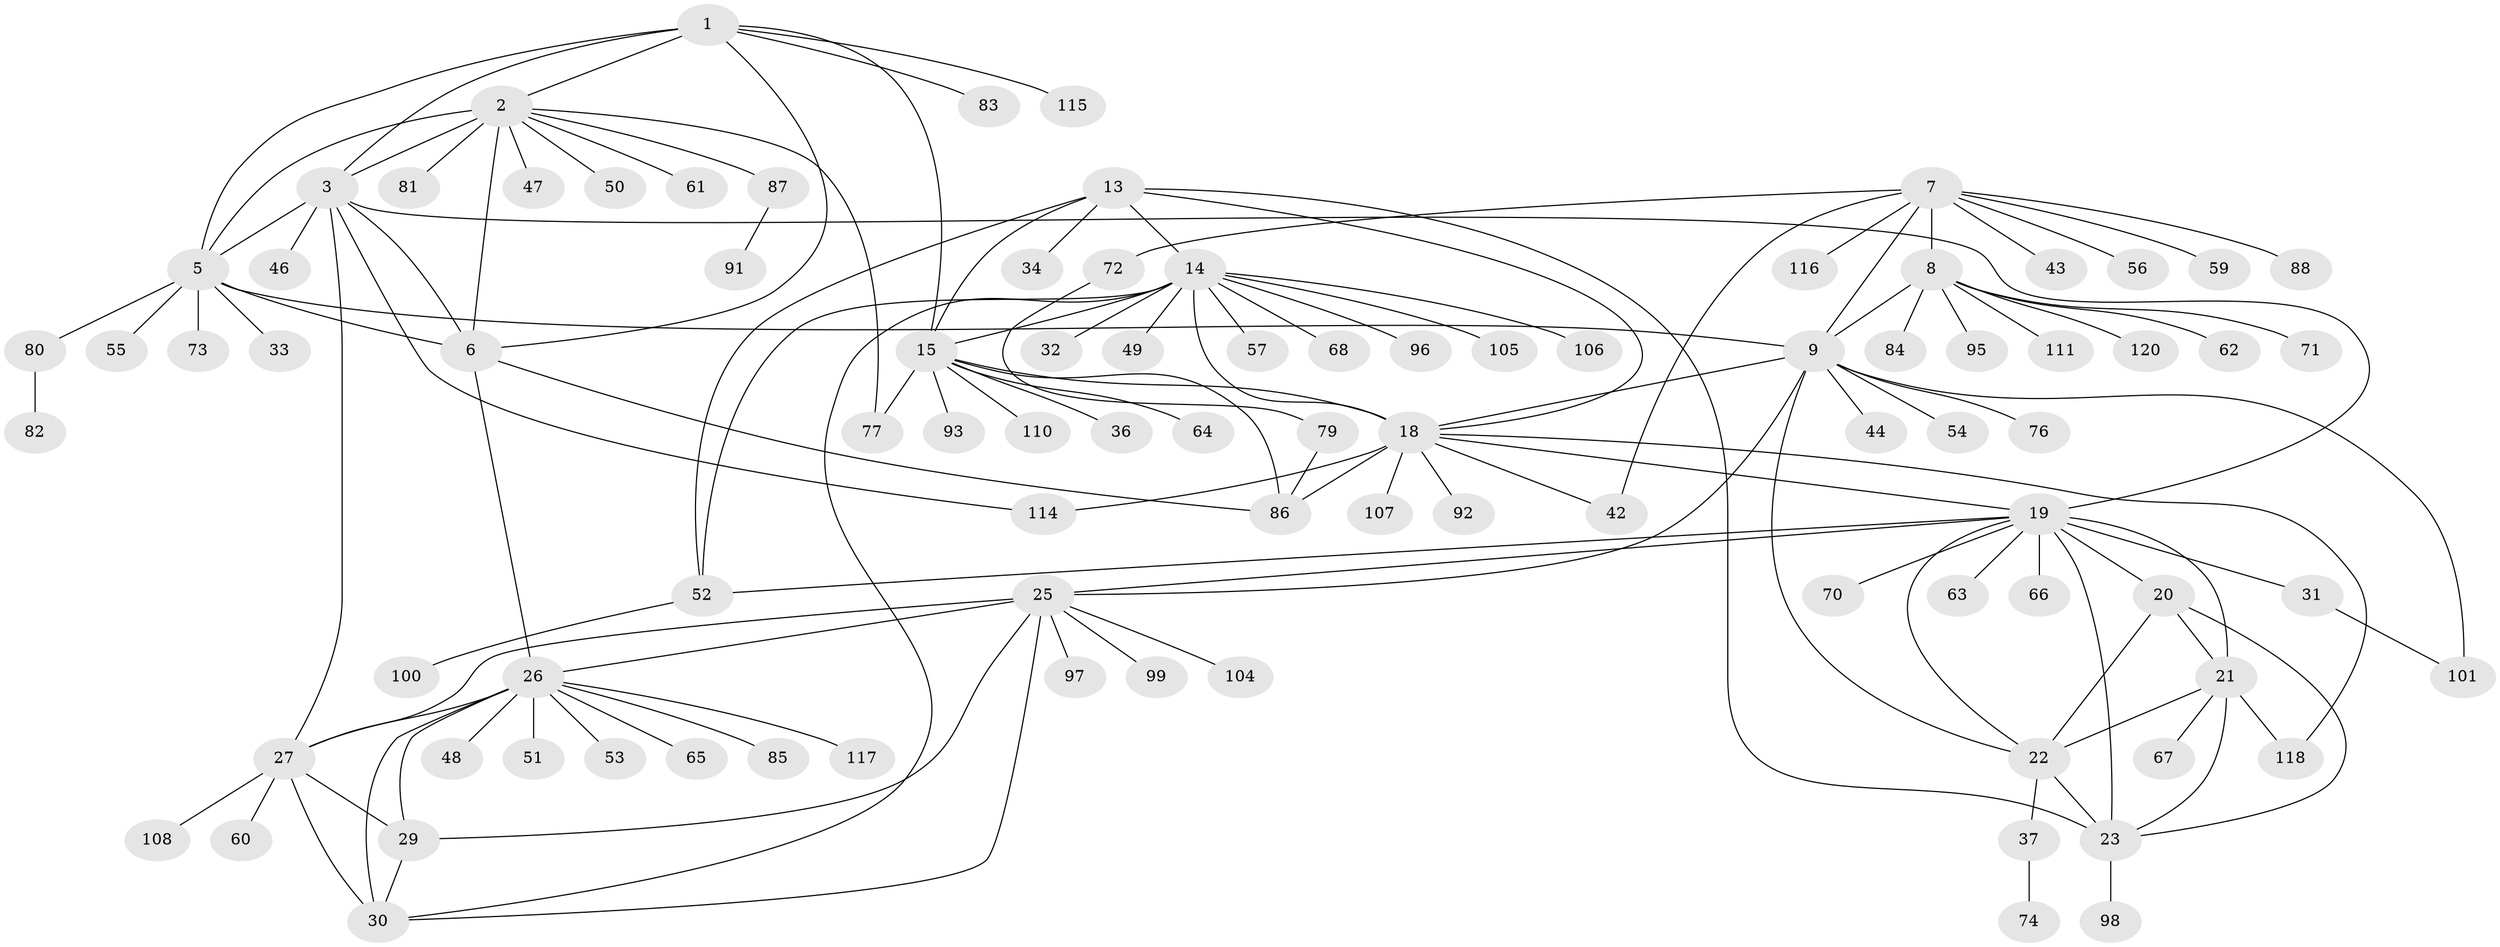 // original degree distribution, {9: 0.025, 8: 0.058333333333333334, 10: 0.025, 6: 0.03333333333333333, 7: 0.05, 11: 0.03333333333333333, 14: 0.008333333333333333, 13: 0.008333333333333333, 5: 0.008333333333333333, 2: 0.175, 1: 0.55, 4: 0.016666666666666666, 3: 0.008333333333333333}
// Generated by graph-tools (version 1.1) at 2025/11/02/27/25 16:11:36]
// undirected, 93 vertices, 132 edges
graph export_dot {
graph [start="1"]
  node [color=gray90,style=filled];
  1 [super="+41"];
  2 [super="+4"];
  3 [super="+35"];
  5 [super="+69"];
  6 [super="+58"];
  7 [super="+10"];
  8 [super="+11"];
  9 [super="+12"];
  13;
  14 [super="+16"];
  15 [super="+17"];
  18 [super="+75"];
  19 [super="+102"];
  20;
  21 [super="+103"];
  22 [super="+38"];
  23 [super="+24"];
  25 [super="+39"];
  26 [super="+28"];
  27 [super="+89"];
  29 [super="+78"];
  30 [super="+40"];
  31;
  32;
  33 [super="+45"];
  34;
  36;
  37;
  42;
  43;
  44;
  46;
  47;
  48;
  49;
  50;
  51;
  52 [super="+119"];
  53;
  54;
  55;
  56;
  57;
  59;
  60;
  61;
  62;
  63;
  64;
  65;
  66;
  67;
  68 [super="+94"];
  70;
  71;
  72;
  73;
  74 [super="+90"];
  76;
  77;
  79 [super="+112"];
  80;
  81 [super="+109"];
  82;
  83;
  84;
  85;
  86 [super="+113"];
  87;
  88;
  91;
  92;
  93;
  95;
  96;
  97;
  98;
  99;
  100;
  101;
  104;
  105;
  106;
  107;
  108;
  110;
  111;
  114;
  115;
  116;
  117;
  118;
  120;
  1 -- 2 [weight=2];
  1 -- 3;
  1 -- 5;
  1 -- 6;
  1 -- 15;
  1 -- 83;
  1 -- 115;
  2 -- 3 [weight=2];
  2 -- 5 [weight=2];
  2 -- 6 [weight=2];
  2 -- 47;
  2 -- 77;
  2 -- 81;
  2 -- 50;
  2 -- 87;
  2 -- 61;
  3 -- 5;
  3 -- 6;
  3 -- 19;
  3 -- 46;
  3 -- 114;
  3 -- 27;
  5 -- 6;
  5 -- 33;
  5 -- 55;
  5 -- 73;
  5 -- 9;
  5 -- 80;
  6 -- 86;
  6 -- 26;
  7 -- 8 [weight=4];
  7 -- 9 [weight=4];
  7 -- 42;
  7 -- 72;
  7 -- 43;
  7 -- 116;
  7 -- 88;
  7 -- 56;
  7 -- 59;
  8 -- 9 [weight=4];
  8 -- 62;
  8 -- 84;
  8 -- 95;
  8 -- 111;
  8 -- 71;
  8 -- 120;
  9 -- 25;
  9 -- 44;
  9 -- 101;
  9 -- 76;
  9 -- 18;
  9 -- 54;
  9 -- 22;
  13 -- 14 [weight=2];
  13 -- 15 [weight=2];
  13 -- 18;
  13 -- 34;
  13 -- 52;
  13 -- 23;
  14 -- 15 [weight=4];
  14 -- 18 [weight=2];
  14 -- 30;
  14 -- 32;
  14 -- 57;
  14 -- 68;
  14 -- 106;
  14 -- 96;
  14 -- 49;
  14 -- 105;
  14 -- 52;
  15 -- 18 [weight=2];
  15 -- 36;
  15 -- 64;
  15 -- 77;
  15 -- 93;
  15 -- 110;
  15 -- 86;
  18 -- 42;
  18 -- 86;
  18 -- 92;
  18 -- 107;
  18 -- 114;
  18 -- 118;
  18 -- 19;
  19 -- 20;
  19 -- 21;
  19 -- 22;
  19 -- 23 [weight=2];
  19 -- 25;
  19 -- 31;
  19 -- 52;
  19 -- 63;
  19 -- 66;
  19 -- 70;
  20 -- 21;
  20 -- 22;
  20 -- 23 [weight=2];
  21 -- 22;
  21 -- 23 [weight=2];
  21 -- 67;
  21 -- 118;
  22 -- 23 [weight=2];
  22 -- 37;
  23 -- 98;
  25 -- 26 [weight=2];
  25 -- 27;
  25 -- 29;
  25 -- 30;
  25 -- 97;
  25 -- 99;
  25 -- 104;
  26 -- 27 [weight=2];
  26 -- 29 [weight=2];
  26 -- 30 [weight=2];
  26 -- 53;
  26 -- 85;
  26 -- 117;
  26 -- 65;
  26 -- 48;
  26 -- 51;
  27 -- 29;
  27 -- 30;
  27 -- 60;
  27 -- 108;
  29 -- 30;
  31 -- 101;
  37 -- 74;
  52 -- 100;
  72 -- 79;
  79 -- 86;
  80 -- 82;
  87 -- 91;
}
